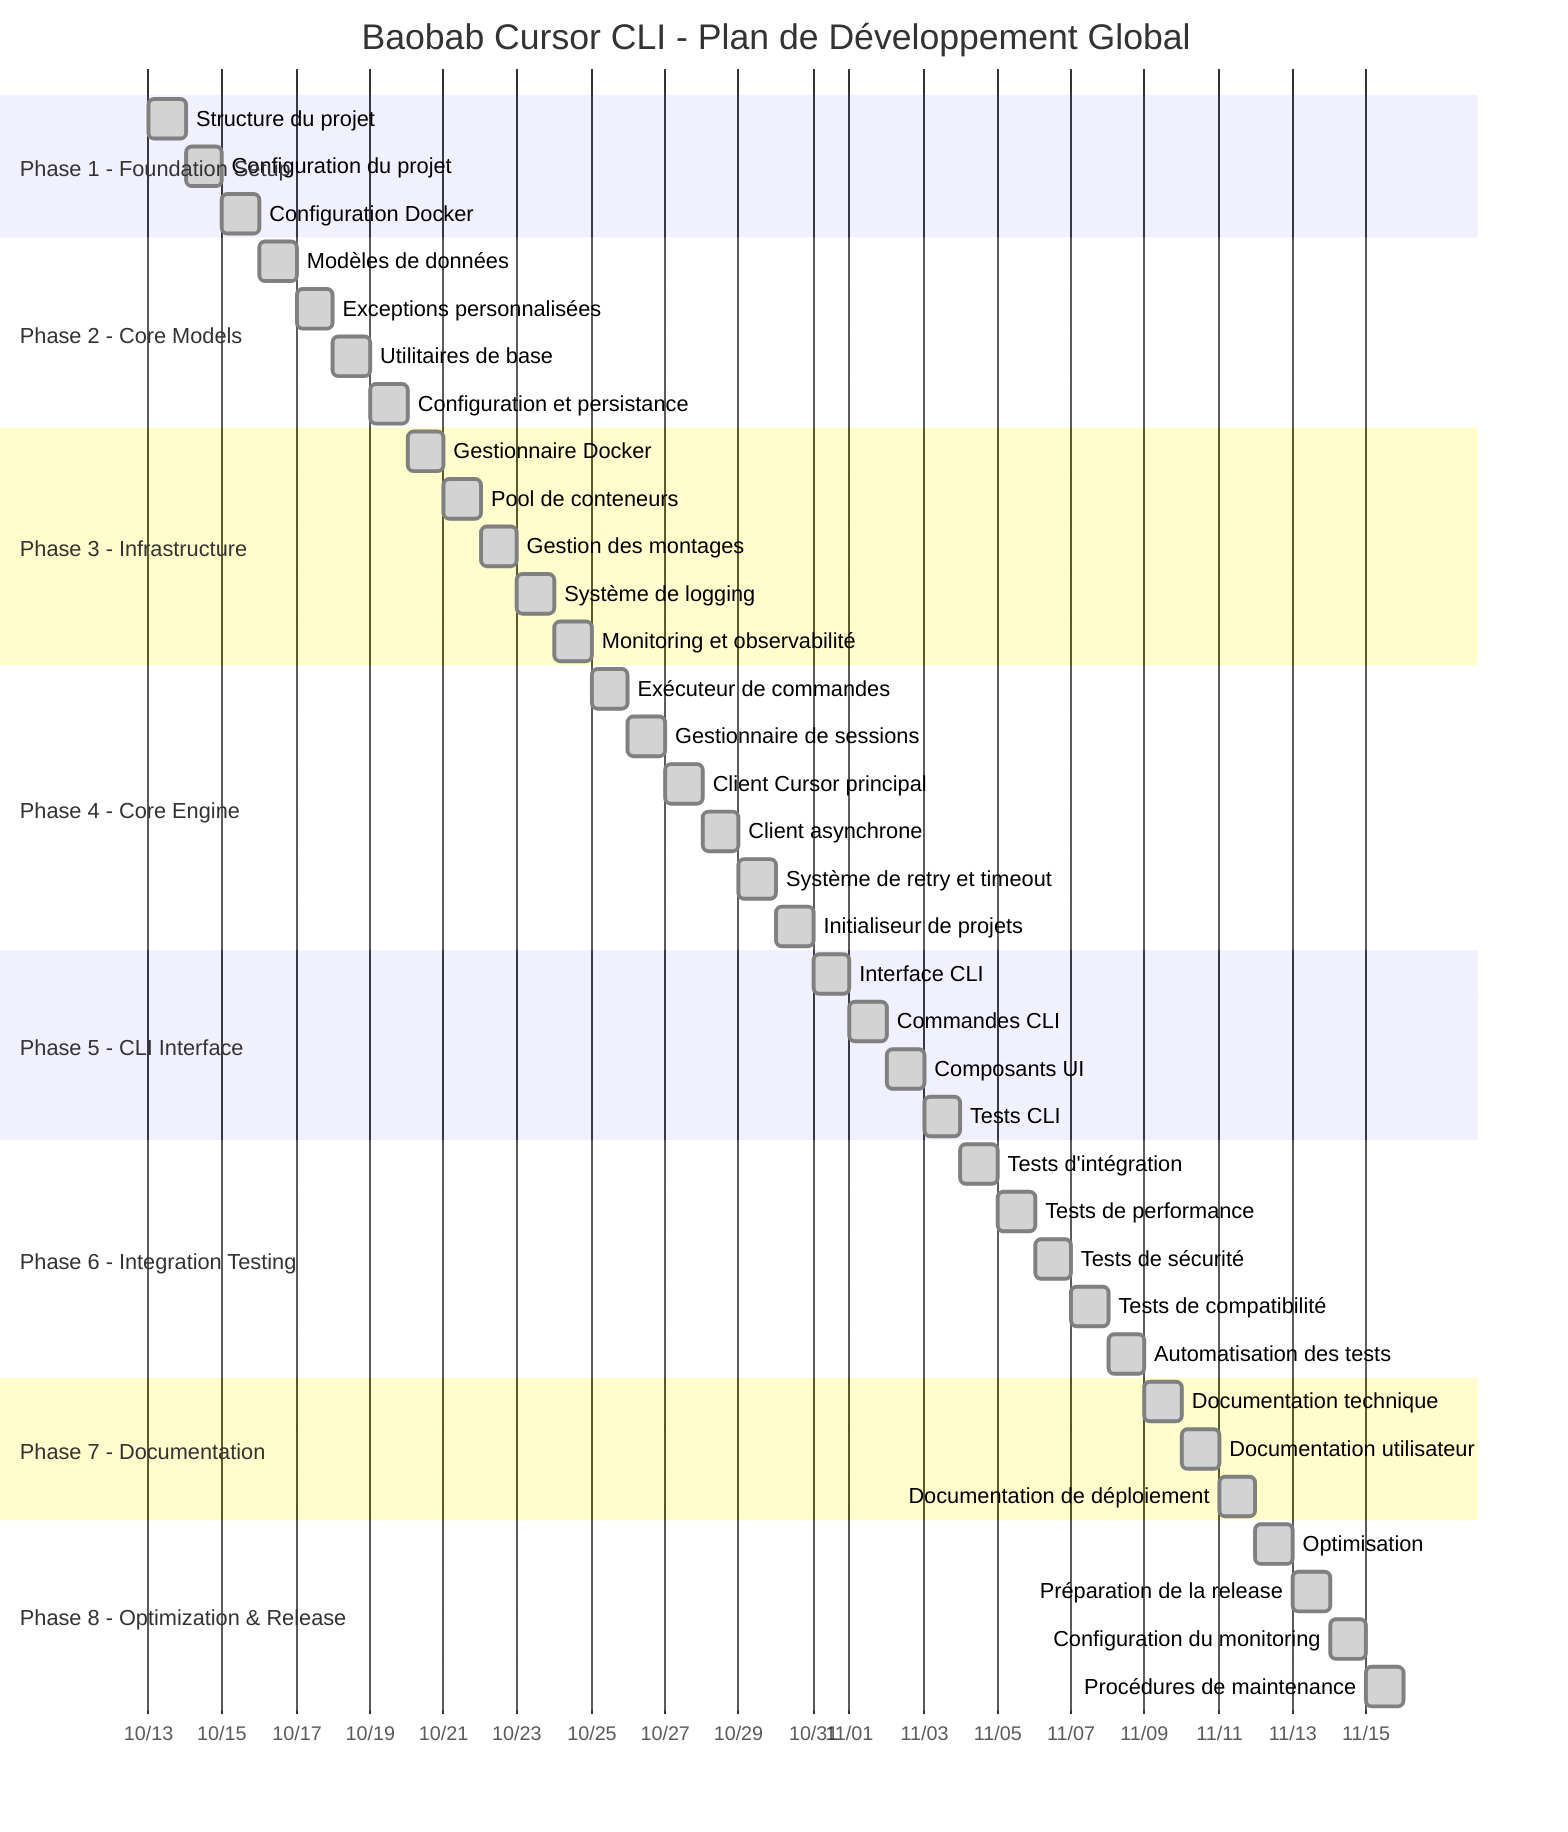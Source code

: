 gantt
    title Baobab Cursor CLI - Plan de Développement Global
    dateFormat  YYYY-MM-DD
    axisFormat  %m/%d

    section Phase 1 - Foundation Setup
    Structure du projet           :done, p1-1, 2025-10-13, 1d
    Configuration du projet       :done, p1-2, 2025-10-14, 1d
    Configuration Docker          :done, p1-3, 2025-10-15, 1d

    section Phase 2 - Core Models
    Modèles de données            :done, p2-1, 2025-10-16, 1d
    Exceptions personnalisées     :done, p2-2, 2025-10-17, 1d
    Utilitaires de base          :done, p2-3, 2025-10-18, 1d
    Configuration et persistance  :done, p2-4, 2025-10-19, 1d

    section Phase 3 - Infrastructure
    Gestionnaire Docker          :done, p3-1, 2025-10-20, 1d
    Pool de conteneurs           :done, p3-2, 2025-10-21, 1d
    Gestion des montages         :done, p3-3, 2025-10-22, 1d
    Système de logging           :done, p3-4, 2025-10-23, 1d
    Monitoring et observabilité  :done, p3-5, 2025-10-24, 1d

    section Phase 4 - Core Engine
    Exécuteur de commandes       :done, p4-1, 2025-10-25, 1d
    Gestionnaire de sessions     :done, p4-2, 2025-10-26, 1d
    Client Cursor principal      :done, p4-3, 2025-10-27, 1d
    Client asynchrone            :done, p4-4, 2025-10-28, 1d
    Système de retry et timeout  :done, p4-5, 2025-10-29, 1d
    Initialiseur de projets      :done, p4-6, 2025-10-30, 1d

    section Phase 5 - CLI Interface
    Interface CLI                :done, p5-1, 2025-10-31, 1d
    Commandes CLI                :done, p5-2, 2025-11-01, 1d
    Composants UI                :done, p5-3, 2025-11-02, 1d
    Tests CLI                    :done, p5-4, 2025-11-03, 1d

    section Phase 6 - Integration Testing
    Tests d'intégration          :done, p6-1, 2025-11-04, 1d
    Tests de performance         :done, p6-2, 2025-11-05, 1d
    Tests de sécurité            :done, p6-3, 2025-11-06, 1d
    Tests de compatibilité       :done, p6-4, 2025-11-07, 1d
    Automatisation des tests     :done, p6-5, 2025-11-08, 1d

    section Phase 7 - Documentation
    Documentation technique      :done, p7-1, 2025-11-09, 1d
    Documentation utilisateur    :done, p7-2, 2025-11-10, 1d
    Documentation de déploiement :done, p7-3, 2025-11-11, 1d

    section Phase 8 - Optimization & Release
    Optimisation                 :done, p8-1, 2025-11-12, 1d
    Préparation de la release    :done, p8-2, 2025-11-13, 1d
    Configuration du monitoring  :done, p8-3, 2025-11-14, 1d
    Procédures de maintenance    :done, p8-4, 2025-11-15, 1d